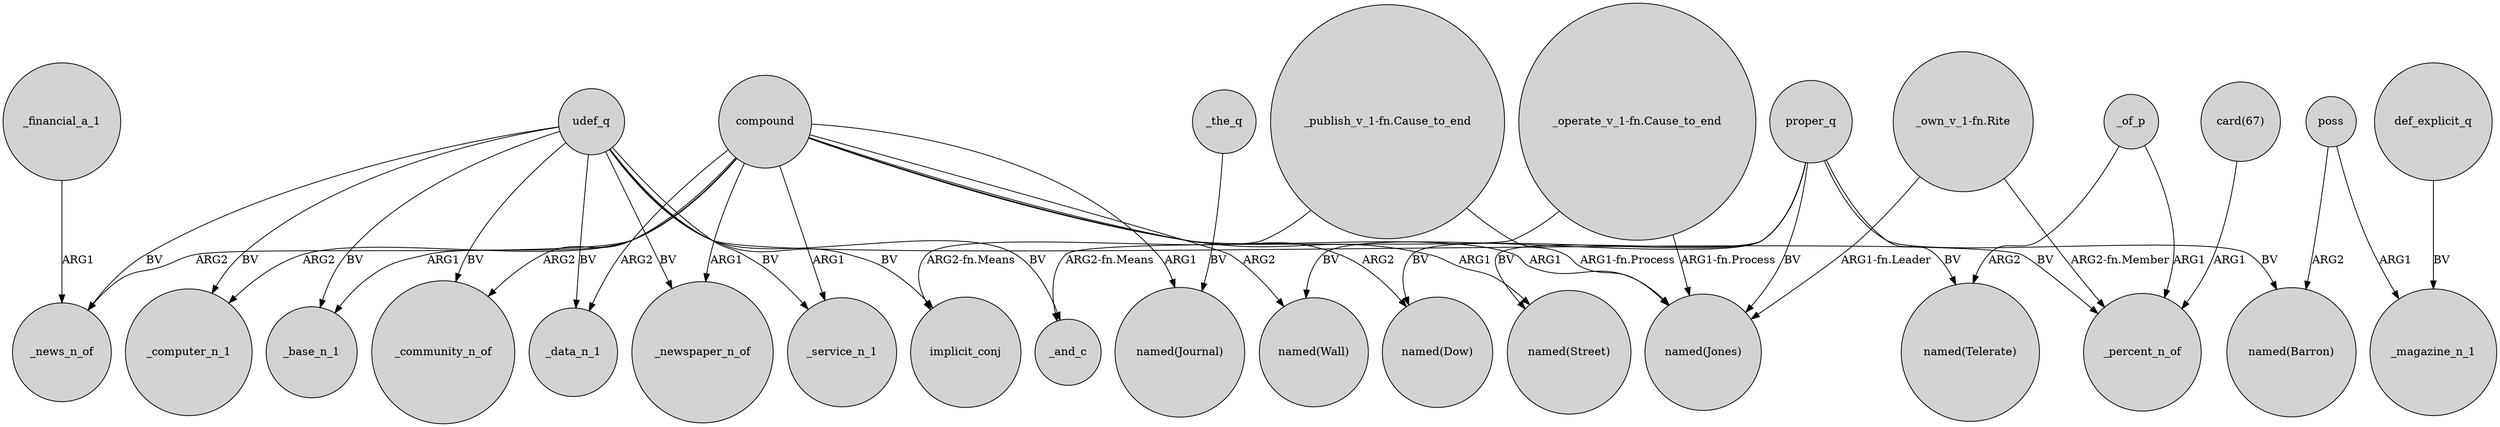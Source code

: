 digraph {
	node [shape=circle style=filled]
	udef_q -> _service_n_1 [label=BV]
	udef_q -> _news_n_of [label=BV]
	compound -> "named(Jones)" [label=ARG1]
	"_operate_v_1-fn.Cause_to_end" -> "named(Jones)" [label="ARG1-fn.Process"]
	compound -> _community_n_of [label=ARG2]
	"_publish_v_1-fn.Cause_to_end" -> implicit_conj [label="ARG2-fn.Means"]
	"_own_v_1-fn.Rite" -> "named(Jones)" [label="ARG1-fn.Leader"]
	compound -> _computer_n_1 [label=ARG2]
	compound -> "named(Journal)" [label=ARG1]
	udef_q -> _and_c [label=BV]
	_of_p -> _percent_n_of [label=ARG1]
	udef_q -> _newspaper_n_of [label=BV]
	"_own_v_1-fn.Rite" -> _percent_n_of [label="ARG2-fn.Member"]
	compound -> "named(Wall)" [label=ARG2]
	poss -> "named(Barron)" [label=ARG2]
	udef_q -> _percent_n_of [label=BV]
	compound -> "named(Street)" [label=ARG1]
	udef_q -> _computer_n_1 [label=BV]
	proper_q -> "named(Barron)" [label=BV]
	proper_q -> "named(Jones)" [label=BV]
	proper_q -> "named(Dow)" [label=BV]
	"_publish_v_1-fn.Cause_to_end" -> "named(Jones)" [label="ARG1-fn.Process"]
	compound -> _newspaper_n_of [label=ARG1]
	compound -> _base_n_1 [label=ARG1]
	compound -> "named(Dow)" [label=ARG2]
	udef_q -> _community_n_of [label=BV]
	proper_q -> "named(Wall)" [label=BV]
	udef_q -> _base_n_1 [label=BV]
	compound -> _news_n_of [label=ARG2]
	compound -> _data_n_1 [label=ARG2]
	proper_q -> "named(Telerate)" [label=BV]
	_the_q -> "named(Journal)" [label=BV]
	proper_q -> "named(Street)" [label=BV]
	"card(67)" -> _percent_n_of [label=ARG1]
	_of_p -> "named(Telerate)" [label=ARG2]
	compound -> _service_n_1 [label=ARG1]
	"_operate_v_1-fn.Cause_to_end" -> _and_c [label="ARG2-fn.Means"]
	udef_q -> implicit_conj [label=BV]
	poss -> _magazine_n_1 [label=ARG1]
	_financial_a_1 -> _news_n_of [label=ARG1]
	def_explicit_q -> _magazine_n_1 [label=BV]
	udef_q -> _data_n_1 [label=BV]
}
